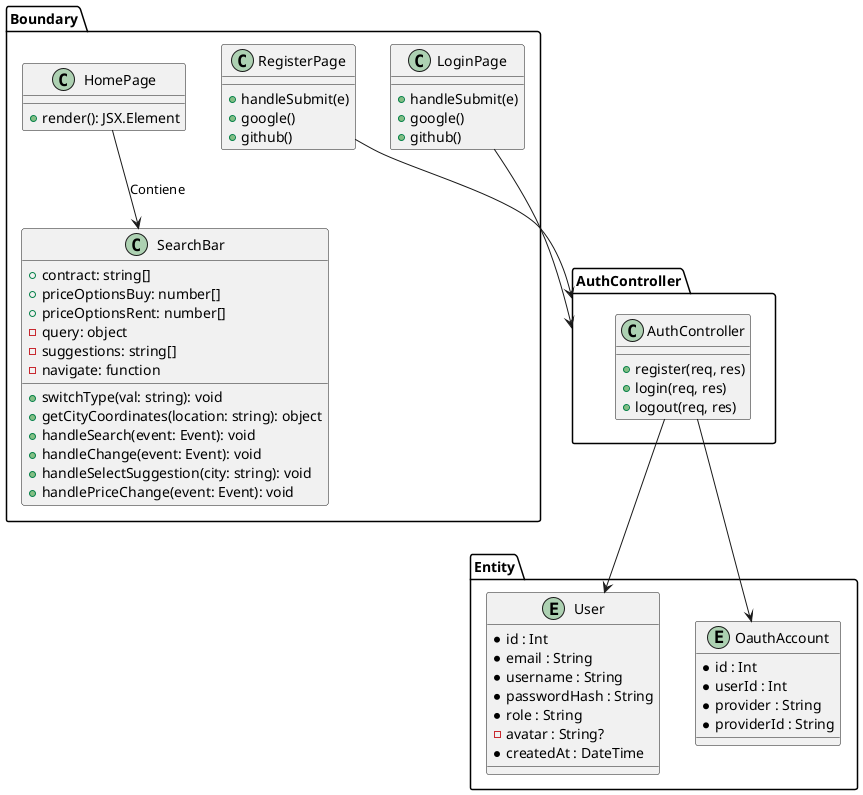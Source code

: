 @startuml

package Boundary {
  class RegisterPage {
    + handleSubmit(e)
    + google()
    + github()
  }
  
  class LoginPage {
    + handleSubmit(e)
    + google()
    + github()
  }
  
  class HomePage {
    + render(): JSX.Element
  }
  
  class SearchBar {
    + contract: string[]
    + priceOptionsBuy: number[]
    + priceOptionsRent: number[]
    - query: object
    - suggestions: string[]
    - navigate: function
    + switchType(val: string): void
    + getCityCoordinates(location: string): object
    + handleSearch(event: Event): void
    + handleChange(event: Event): void
    + handleSelectSuggestion(city: string): void
    + handlePriceChange(event: Event): void
  }
  
  HomePage --> SearchBar : "Contiene"
}

package Entity {
  entity User {
    * id : Int
    * email : String
    * username : String
    * passwordHash : String
    * role : String
    - avatar : String?
    * createdAt : DateTime
  }
  
  entity OauthAccount {
    * id : Int
    * userId : Int
    * provider : String
    * providerId : String
  }
}

package AuthController {
  class AuthController {
    + register(req, res)
    + login(req, res)
    + logout(req, res)
  }
}

Boundary.RegisterPage --> AuthController 
Boundary.LoginPage --> AuthController 
AuthController.AuthController --> Entity.User 
AuthController.AuthController --> Entity.OauthAccount

@enduml
